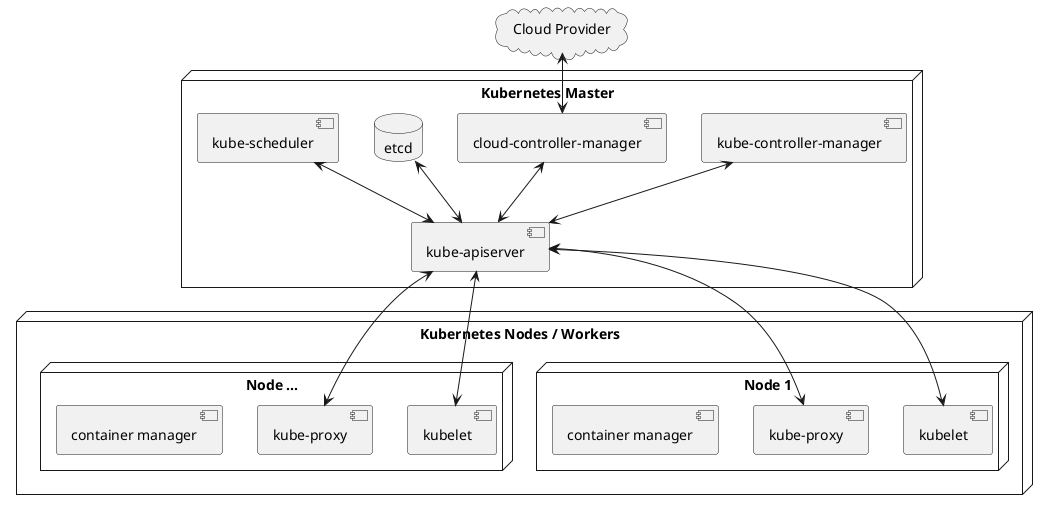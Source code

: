 @startuml

node "Kubernetes Master" {
    component "kube-controller-manager" as kubemanager
    component "cloud-controller-manager" as cloudmanager
    component "kube-apiserver" as api
    database "etcd" as etcd
    component "kube-scheduler" as scheduler
}

node "Kubernetes Nodes / Workers" {
    node "Node 1" {
        component "kubelet" as kubelet1
        component "kube-proxy" as kubeproxy1
        component "container manager" as containermanager1
    }
    node "Node ..." {
        component "kubelet" as kubelet2
        component "kube-proxy" as kubeproxy2
        component "container manager" as containermanager2
    }
}

cloud "Cloud Provider" as cloud

etcd <--> api
scheduler <--> api
cloudmanager <--> api
kubemanager <--> api
cloudmanager <-up-> cloud
kubelet1 <-up-> api
kubeproxy1 <-up-> api
kubelet2 <-up-> api
kubeproxy2 <-up-> api

@enduml
